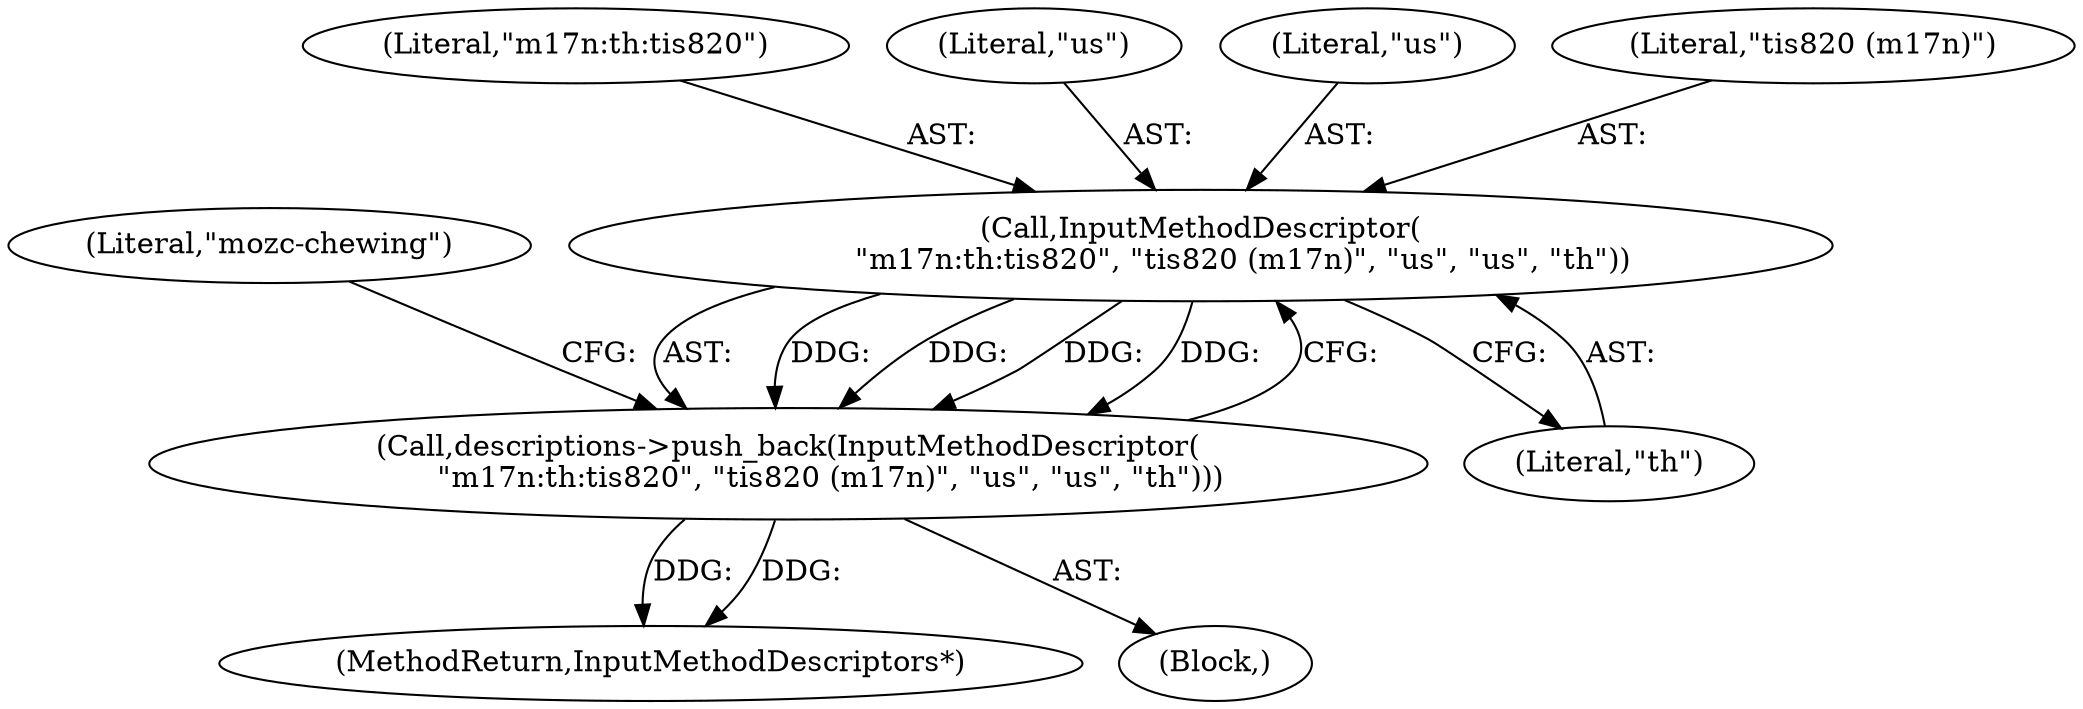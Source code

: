 digraph "1_Chrome_dc7b094a338c6c521f918f478e993f0f74bbea0d_12@del" {
"1000230" [label="(Call,InputMethodDescriptor(\n         \"m17n:th:tis820\", \"tis820 (m17n)\", \"us\", \"us\", \"th\"))"];
"1000229" [label="(Call,descriptions->push_back(InputMethodDescriptor(\n         \"m17n:th:tis820\", \"tis820 (m17n)\", \"us\", \"us\", \"th\")))"];
"1000230" [label="(Call,InputMethodDescriptor(\n         \"m17n:th:tis820\", \"tis820 (m17n)\", \"us\", \"us\", \"th\"))"];
"1000231" [label="(Literal,\"m17n:th:tis820\")"];
"1000581" [label="(MethodReturn,InputMethodDescriptors*)"];
"1000238" [label="(Literal,\"mozc-chewing\")"];
"1000234" [label="(Literal,\"us\")"];
"1000233" [label="(Literal,\"us\")"];
"1000232" [label="(Literal,\"tis820 (m17n)\")"];
"1000235" [label="(Literal,\"th\")"];
"1000229" [label="(Call,descriptions->push_back(InputMethodDescriptor(\n         \"m17n:th:tis820\", \"tis820 (m17n)\", \"us\", \"us\", \"th\")))"];
"1000101" [label="(Block,)"];
"1000230" -> "1000229"  [label="AST: "];
"1000230" -> "1000235"  [label="CFG: "];
"1000231" -> "1000230"  [label="AST: "];
"1000232" -> "1000230"  [label="AST: "];
"1000233" -> "1000230"  [label="AST: "];
"1000234" -> "1000230"  [label="AST: "];
"1000235" -> "1000230"  [label="AST: "];
"1000229" -> "1000230"  [label="CFG: "];
"1000230" -> "1000229"  [label="DDG: "];
"1000230" -> "1000229"  [label="DDG: "];
"1000230" -> "1000229"  [label="DDG: "];
"1000230" -> "1000229"  [label="DDG: "];
"1000229" -> "1000101"  [label="AST: "];
"1000238" -> "1000229"  [label="CFG: "];
"1000229" -> "1000581"  [label="DDG: "];
"1000229" -> "1000581"  [label="DDG: "];
}
